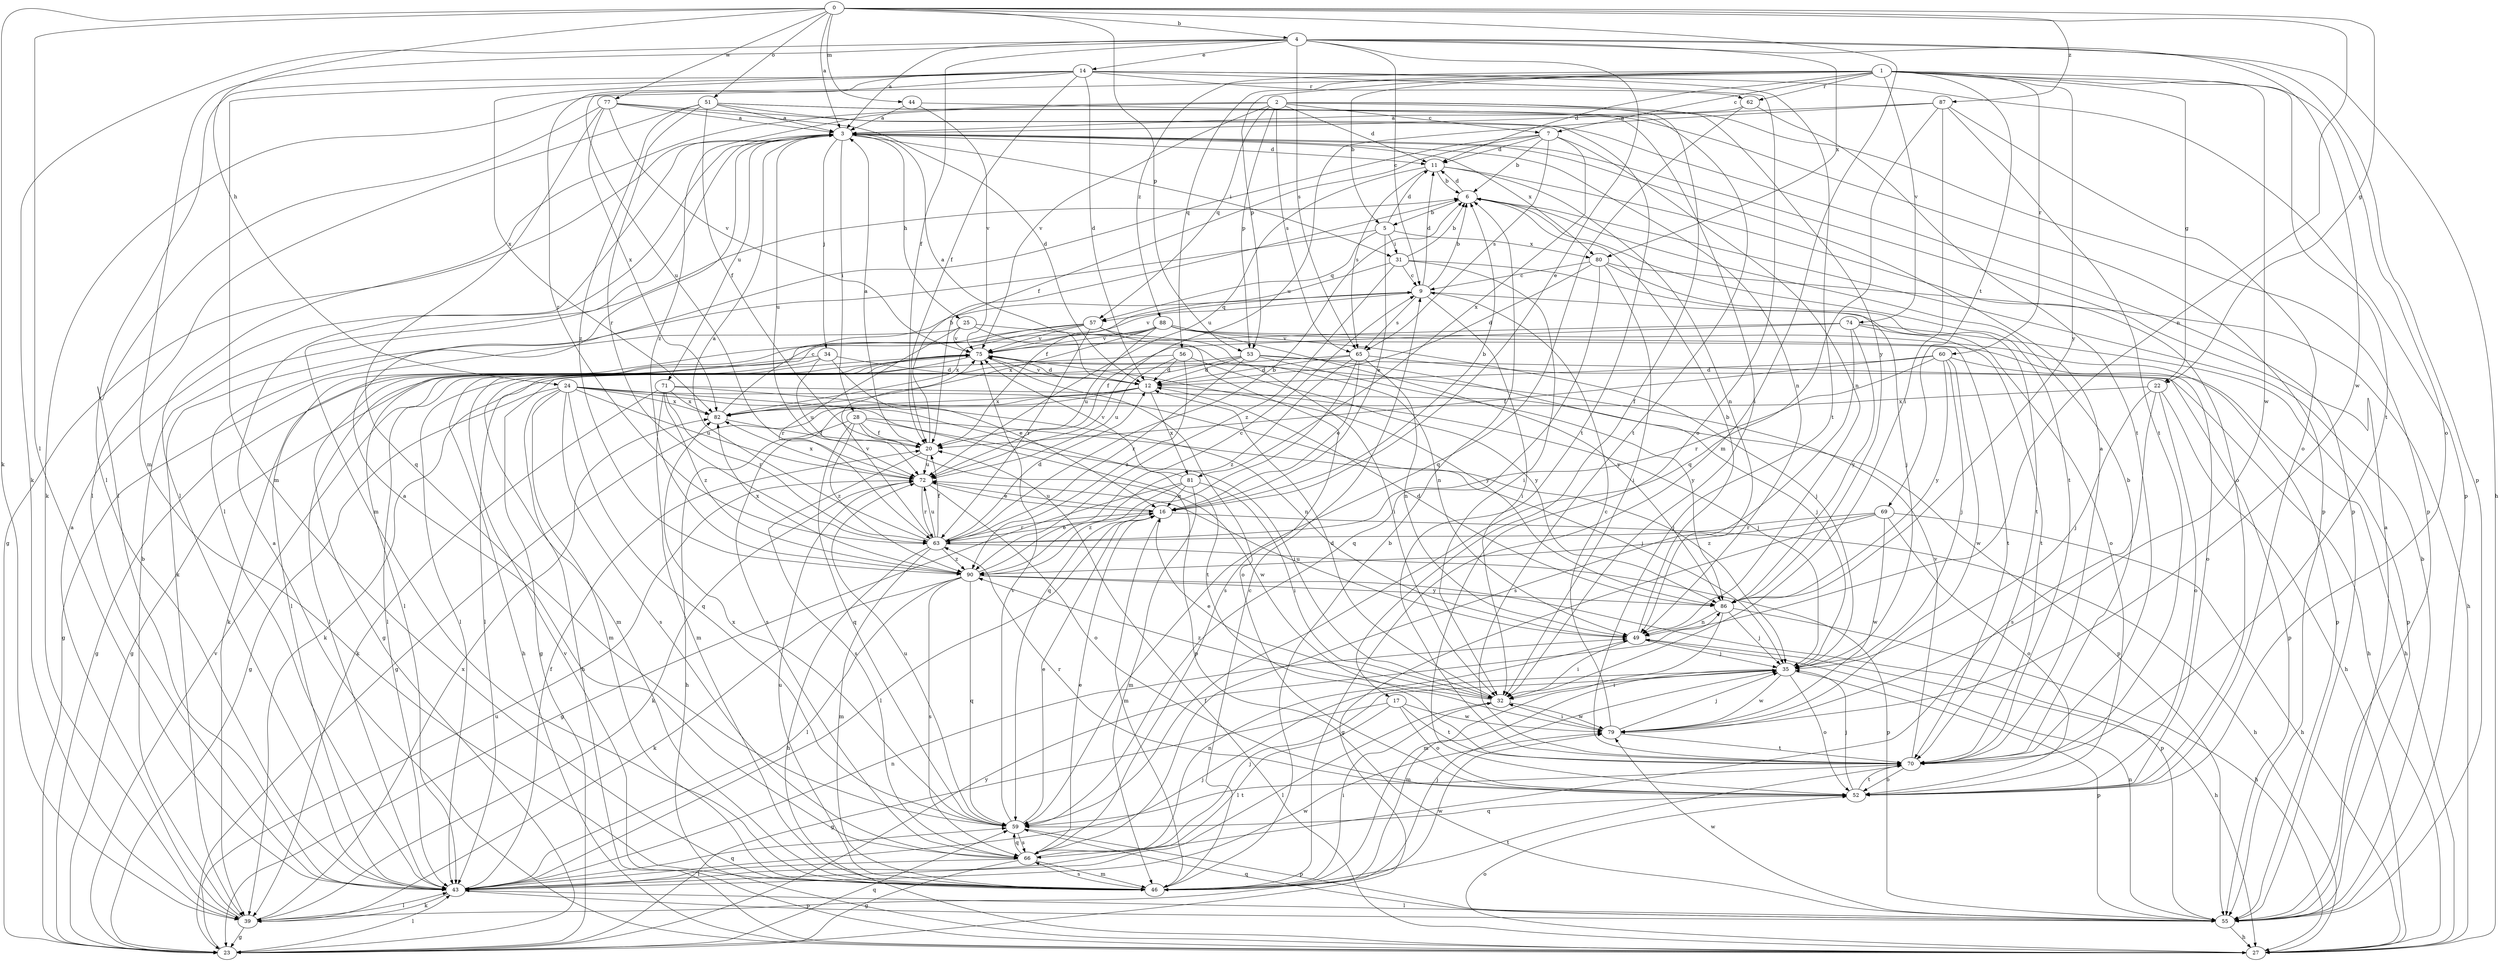 strict digraph  {
0;
1;
2;
3;
4;
5;
6;
7;
9;
11;
12;
14;
16;
17;
20;
22;
23;
24;
25;
27;
28;
31;
32;
34;
35;
39;
43;
44;
46;
49;
51;
52;
53;
55;
56;
57;
59;
60;
62;
63;
65;
66;
69;
70;
71;
72;
74;
75;
77;
79;
80;
81;
82;
86;
87;
88;
90;
0 -> 3  [label=a];
0 -> 4  [label=b];
0 -> 22  [label=g];
0 -> 24  [label=h];
0 -> 39  [label=k];
0 -> 43  [label=l];
0 -> 44  [label=m];
0 -> 46  [label=m];
0 -> 49  [label=n];
0 -> 51  [label=o];
0 -> 53  [label=p];
0 -> 77  [label=w];
0 -> 87  [label=z];
1 -> 5  [label=b];
1 -> 7  [label=c];
1 -> 11  [label=d];
1 -> 22  [label=g];
1 -> 39  [label=k];
1 -> 52  [label=o];
1 -> 53  [label=p];
1 -> 56  [label=q];
1 -> 60  [label=r];
1 -> 62  [label=r];
1 -> 69  [label=t];
1 -> 70  [label=t];
1 -> 74  [label=v];
1 -> 79  [label=w];
1 -> 86  [label=y];
1 -> 88  [label=z];
2 -> 7  [label=c];
2 -> 11  [label=d];
2 -> 17  [label=f];
2 -> 43  [label=l];
2 -> 53  [label=p];
2 -> 55  [label=p];
2 -> 57  [label=q];
2 -> 65  [label=s];
2 -> 75  [label=v];
2 -> 86  [label=y];
2 -> 90  [label=z];
3 -> 11  [label=d];
3 -> 23  [label=g];
3 -> 25  [label=h];
3 -> 28  [label=i];
3 -> 31  [label=i];
3 -> 34  [label=j];
3 -> 46  [label=m];
3 -> 49  [label=n];
3 -> 71  [label=u];
3 -> 72  [label=u];
3 -> 80  [label=x];
4 -> 3  [label=a];
4 -> 9  [label=c];
4 -> 14  [label=e];
4 -> 16  [label=e];
4 -> 20  [label=f];
4 -> 27  [label=h];
4 -> 39  [label=k];
4 -> 46  [label=m];
4 -> 55  [label=p];
4 -> 65  [label=s];
4 -> 79  [label=w];
4 -> 80  [label=x];
5 -> 11  [label=d];
5 -> 16  [label=e];
5 -> 31  [label=i];
5 -> 39  [label=k];
5 -> 57  [label=q];
5 -> 80  [label=x];
6 -> 5  [label=b];
6 -> 11  [label=d];
6 -> 70  [label=t];
7 -> 6  [label=b];
7 -> 11  [label=d];
7 -> 20  [label=f];
7 -> 43  [label=l];
7 -> 49  [label=n];
7 -> 65  [label=s];
7 -> 81  [label=x];
9 -> 6  [label=b];
9 -> 11  [label=d];
9 -> 32  [label=i];
9 -> 52  [label=o];
9 -> 57  [label=q];
9 -> 65  [label=s];
9 -> 75  [label=v];
11 -> 6  [label=b];
11 -> 49  [label=n];
11 -> 52  [label=o];
11 -> 65  [label=s];
11 -> 72  [label=u];
12 -> 3  [label=a];
12 -> 23  [label=g];
12 -> 35  [label=j];
12 -> 66  [label=s];
12 -> 75  [label=v];
12 -> 81  [label=x];
12 -> 82  [label=x];
14 -> 12  [label=d];
14 -> 20  [label=f];
14 -> 43  [label=l];
14 -> 46  [label=m];
14 -> 52  [label=o];
14 -> 55  [label=p];
14 -> 62  [label=r];
14 -> 63  [label=r];
14 -> 70  [label=t];
14 -> 72  [label=u];
14 -> 82  [label=x];
16 -> 6  [label=b];
16 -> 27  [label=h];
16 -> 43  [label=l];
16 -> 46  [label=m];
16 -> 63  [label=r];
16 -> 72  [label=u];
17 -> 23  [label=g];
17 -> 43  [label=l];
17 -> 52  [label=o];
17 -> 70  [label=t];
17 -> 79  [label=w];
20 -> 3  [label=a];
20 -> 6  [label=b];
20 -> 66  [label=s];
20 -> 72  [label=u];
22 -> 27  [label=h];
22 -> 35  [label=j];
22 -> 52  [label=o];
22 -> 66  [label=s];
22 -> 82  [label=x];
23 -> 43  [label=l];
23 -> 59  [label=q];
23 -> 72  [label=u];
23 -> 75  [label=v];
23 -> 86  [label=y];
24 -> 23  [label=g];
24 -> 27  [label=h];
24 -> 35  [label=j];
24 -> 46  [label=m];
24 -> 55  [label=p];
24 -> 59  [label=q];
24 -> 66  [label=s];
24 -> 70  [label=t];
24 -> 72  [label=u];
24 -> 82  [label=x];
25 -> 23  [label=g];
25 -> 32  [label=i];
25 -> 63  [label=r];
25 -> 70  [label=t];
25 -> 75  [label=v];
27 -> 3  [label=a];
27 -> 20  [label=f];
27 -> 52  [label=o];
27 -> 75  [label=v];
28 -> 20  [label=f];
28 -> 27  [label=h];
28 -> 32  [label=i];
28 -> 35  [label=j];
28 -> 59  [label=q];
28 -> 79  [label=w];
28 -> 90  [label=z];
31 -> 6  [label=b];
31 -> 9  [label=c];
31 -> 20  [label=f];
31 -> 32  [label=i];
31 -> 35  [label=j];
31 -> 90  [label=z];
32 -> 12  [label=d];
32 -> 16  [label=e];
32 -> 43  [label=l];
32 -> 79  [label=w];
32 -> 90  [label=z];
34 -> 12  [label=d];
34 -> 16  [label=e];
34 -> 23  [label=g];
34 -> 43  [label=l];
34 -> 72  [label=u];
35 -> 32  [label=i];
35 -> 46  [label=m];
35 -> 52  [label=o];
35 -> 55  [label=p];
35 -> 79  [label=w];
39 -> 3  [label=a];
39 -> 6  [label=b];
39 -> 23  [label=g];
39 -> 43  [label=l];
39 -> 70  [label=t];
39 -> 82  [label=x];
43 -> 20  [label=f];
43 -> 35  [label=j];
43 -> 39  [label=k];
43 -> 49  [label=n];
43 -> 55  [label=p];
43 -> 59  [label=q];
43 -> 79  [label=w];
44 -> 3  [label=a];
44 -> 70  [label=t];
44 -> 75  [label=v];
46 -> 6  [label=b];
46 -> 9  [label=c];
46 -> 32  [label=i];
46 -> 35  [label=j];
46 -> 66  [label=s];
46 -> 72  [label=u];
46 -> 79  [label=w];
49 -> 6  [label=b];
49 -> 27  [label=h];
49 -> 32  [label=i];
49 -> 35  [label=j];
49 -> 72  [label=u];
51 -> 3  [label=a];
51 -> 20  [label=f];
51 -> 32  [label=i];
51 -> 43  [label=l];
51 -> 55  [label=p];
51 -> 63  [label=r];
51 -> 70  [label=t];
51 -> 90  [label=z];
52 -> 35  [label=j];
52 -> 59  [label=q];
52 -> 63  [label=r];
52 -> 70  [label=t];
53 -> 12  [label=d];
53 -> 23  [label=g];
53 -> 27  [label=h];
53 -> 35  [label=j];
53 -> 43  [label=l];
53 -> 63  [label=r];
53 -> 86  [label=y];
55 -> 3  [label=a];
55 -> 6  [label=b];
55 -> 27  [label=h];
55 -> 43  [label=l];
55 -> 49  [label=n];
55 -> 59  [label=q];
55 -> 79  [label=w];
56 -> 12  [label=d];
56 -> 43  [label=l];
56 -> 72  [label=u];
56 -> 86  [label=y];
56 -> 90  [label=z];
57 -> 23  [label=g];
57 -> 43  [label=l];
57 -> 49  [label=n];
57 -> 63  [label=r];
57 -> 66  [label=s];
57 -> 75  [label=v];
57 -> 82  [label=x];
59 -> 16  [label=e];
59 -> 55  [label=p];
59 -> 66  [label=s];
59 -> 70  [label=t];
59 -> 72  [label=u];
59 -> 75  [label=v];
59 -> 82  [label=x];
60 -> 12  [label=d];
60 -> 20  [label=f];
60 -> 27  [label=h];
60 -> 35  [label=j];
60 -> 63  [label=r];
60 -> 79  [label=w];
60 -> 86  [label=y];
62 -> 3  [label=a];
62 -> 59  [label=q];
62 -> 70  [label=t];
63 -> 3  [label=a];
63 -> 6  [label=b];
63 -> 12  [label=d];
63 -> 16  [label=e];
63 -> 20  [label=f];
63 -> 27  [label=h];
63 -> 46  [label=m];
63 -> 55  [label=p];
63 -> 72  [label=u];
63 -> 75  [label=v];
63 -> 90  [label=z];
65 -> 12  [label=d];
65 -> 16  [label=e];
65 -> 39  [label=k];
65 -> 49  [label=n];
65 -> 55  [label=p];
65 -> 59  [label=q];
65 -> 90  [label=z];
66 -> 3  [label=a];
66 -> 16  [label=e];
66 -> 23  [label=g];
66 -> 35  [label=j];
66 -> 43  [label=l];
66 -> 46  [label=m];
66 -> 49  [label=n];
66 -> 59  [label=q];
69 -> 23  [label=g];
69 -> 27  [label=h];
69 -> 52  [label=o];
69 -> 63  [label=r];
69 -> 79  [label=w];
69 -> 90  [label=z];
70 -> 3  [label=a];
70 -> 6  [label=b];
70 -> 52  [label=o];
70 -> 75  [label=v];
71 -> 39  [label=k];
71 -> 46  [label=m];
71 -> 49  [label=n];
71 -> 55  [label=p];
71 -> 63  [label=r];
71 -> 82  [label=x];
71 -> 90  [label=z];
72 -> 16  [label=e];
72 -> 39  [label=k];
72 -> 52  [label=o];
72 -> 63  [label=r];
72 -> 82  [label=x];
74 -> 20  [label=f];
74 -> 55  [label=p];
74 -> 66  [label=s];
74 -> 70  [label=t];
74 -> 75  [label=v];
74 -> 86  [label=y];
75 -> 12  [label=d];
75 -> 23  [label=g];
75 -> 27  [label=h];
75 -> 43  [label=l];
75 -> 46  [label=m];
75 -> 52  [label=o];
75 -> 86  [label=y];
77 -> 3  [label=a];
77 -> 12  [label=d];
77 -> 43  [label=l];
77 -> 55  [label=p];
77 -> 59  [label=q];
77 -> 75  [label=v];
77 -> 82  [label=x];
79 -> 9  [label=c];
79 -> 32  [label=i];
79 -> 35  [label=j];
79 -> 70  [label=t];
80 -> 9  [label=c];
80 -> 12  [label=d];
80 -> 27  [label=h];
80 -> 32  [label=i];
80 -> 59  [label=q];
80 -> 70  [label=t];
81 -> 16  [label=e];
81 -> 23  [label=g];
81 -> 32  [label=i];
81 -> 46  [label=m];
81 -> 75  [label=v];
81 -> 90  [label=z];
82 -> 9  [label=c];
82 -> 20  [label=f];
86 -> 12  [label=d];
86 -> 27  [label=h];
86 -> 35  [label=j];
86 -> 46  [label=m];
86 -> 49  [label=n];
87 -> 3  [label=a];
87 -> 32  [label=i];
87 -> 52  [label=o];
87 -> 59  [label=q];
87 -> 70  [label=t];
87 -> 72  [label=u];
88 -> 35  [label=j];
88 -> 39  [label=k];
88 -> 43  [label=l];
88 -> 52  [label=o];
88 -> 55  [label=p];
88 -> 72  [label=u];
88 -> 75  [label=v];
88 -> 82  [label=x];
88 -> 86  [label=y];
90 -> 9  [label=c];
90 -> 39  [label=k];
90 -> 43  [label=l];
90 -> 55  [label=p];
90 -> 59  [label=q];
90 -> 66  [label=s];
90 -> 82  [label=x];
90 -> 86  [label=y];
}
